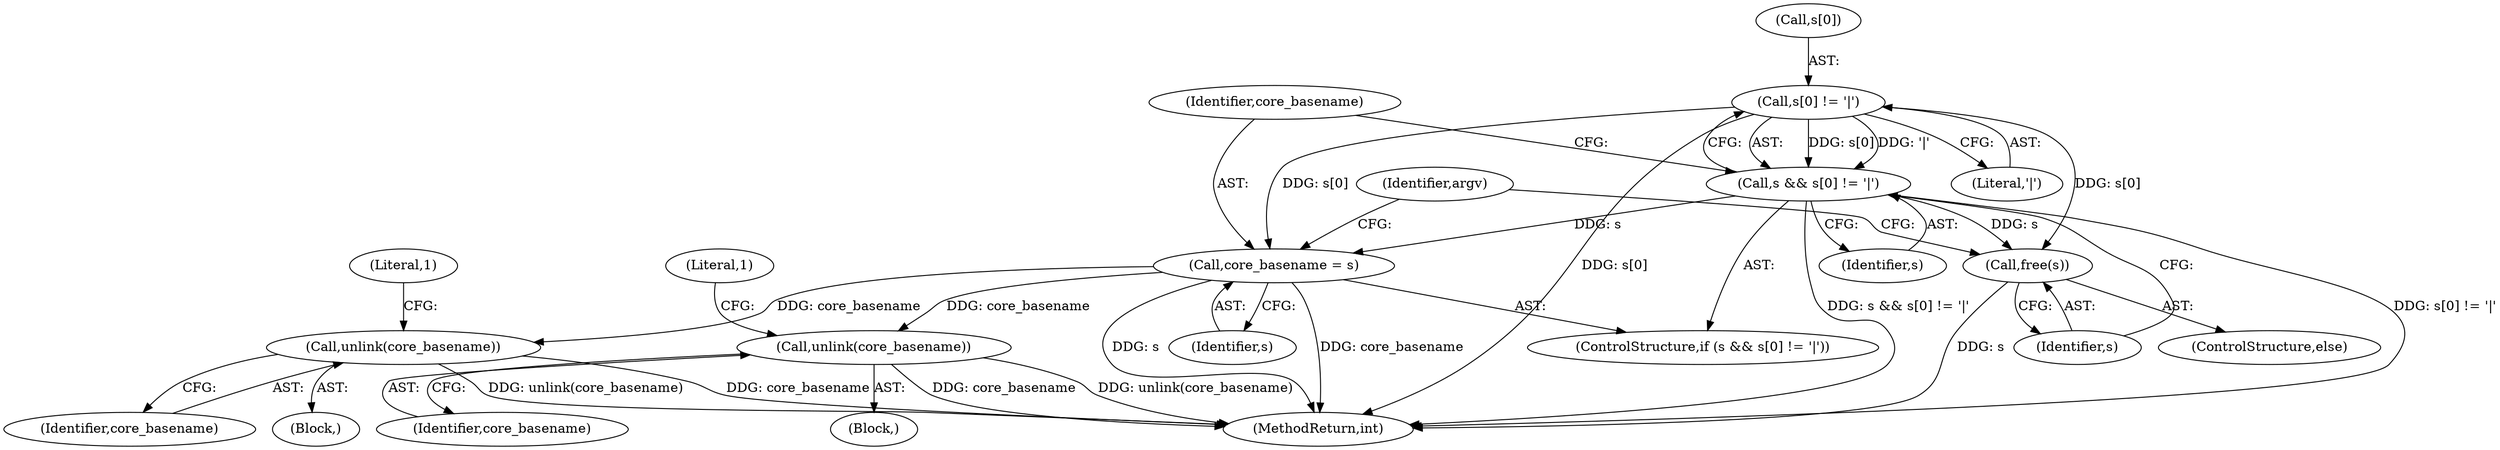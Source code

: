 digraph "0_abrt_17cb66b13997b0159b4253b3f5722db79f476d68@array" {
"1000333" [label="(Call,s[0] != '|')"];
"1000331" [label="(Call,s && s[0] != '|')"];
"1000338" [label="(Call,core_basename = s)"];
"1001150" [label="(Call,unlink(core_basename))"];
"1001165" [label="(Call,unlink(core_basename))"];
"1000342" [label="(Call,free(s))"];
"1001144" [label="(Block,)"];
"1000343" [label="(Identifier,s)"];
"1001180" [label="(MethodReturn,int)"];
"1001165" [label="(Call,unlink(core_basename))"];
"1000340" [label="(Identifier,s)"];
"1000332" [label="(Identifier,s)"];
"1000333" [label="(Call,s[0] != '|')"];
"1001150" [label="(Call,unlink(core_basename))"];
"1001162" [label="(Block,)"];
"1000342" [label="(Call,free(s))"];
"1001168" [label="(Literal,1)"];
"1000339" [label="(Identifier,core_basename)"];
"1001151" [label="(Identifier,core_basename)"];
"1000348" [label="(Identifier,argv)"];
"1000334" [label="(Call,s[0])"];
"1000337" [label="(Literal,'|')"];
"1001153" [label="(Literal,1)"];
"1000341" [label="(ControlStructure,else)"];
"1000330" [label="(ControlStructure,if (s && s[0] != '|'))"];
"1000331" [label="(Call,s && s[0] != '|')"];
"1001166" [label="(Identifier,core_basename)"];
"1000338" [label="(Call,core_basename = s)"];
"1000333" -> "1000331"  [label="AST: "];
"1000333" -> "1000337"  [label="CFG: "];
"1000334" -> "1000333"  [label="AST: "];
"1000337" -> "1000333"  [label="AST: "];
"1000331" -> "1000333"  [label="CFG: "];
"1000333" -> "1001180"  [label="DDG: s[0]"];
"1000333" -> "1000331"  [label="DDG: s[0]"];
"1000333" -> "1000331"  [label="DDG: '|'"];
"1000333" -> "1000338"  [label="DDG: s[0]"];
"1000333" -> "1000342"  [label="DDG: s[0]"];
"1000331" -> "1000330"  [label="AST: "];
"1000331" -> "1000332"  [label="CFG: "];
"1000332" -> "1000331"  [label="AST: "];
"1000339" -> "1000331"  [label="CFG: "];
"1000343" -> "1000331"  [label="CFG: "];
"1000331" -> "1001180"  [label="DDG: s && s[0] != '|'"];
"1000331" -> "1001180"  [label="DDG: s[0] != '|'"];
"1000331" -> "1000338"  [label="DDG: s"];
"1000331" -> "1000342"  [label="DDG: s"];
"1000338" -> "1000330"  [label="AST: "];
"1000338" -> "1000340"  [label="CFG: "];
"1000339" -> "1000338"  [label="AST: "];
"1000340" -> "1000338"  [label="AST: "];
"1000348" -> "1000338"  [label="CFG: "];
"1000338" -> "1001180"  [label="DDG: core_basename"];
"1000338" -> "1001180"  [label="DDG: s"];
"1000338" -> "1001150"  [label="DDG: core_basename"];
"1000338" -> "1001165"  [label="DDG: core_basename"];
"1001150" -> "1001144"  [label="AST: "];
"1001150" -> "1001151"  [label="CFG: "];
"1001151" -> "1001150"  [label="AST: "];
"1001153" -> "1001150"  [label="CFG: "];
"1001150" -> "1001180"  [label="DDG: core_basename"];
"1001150" -> "1001180"  [label="DDG: unlink(core_basename)"];
"1001165" -> "1001162"  [label="AST: "];
"1001165" -> "1001166"  [label="CFG: "];
"1001166" -> "1001165"  [label="AST: "];
"1001168" -> "1001165"  [label="CFG: "];
"1001165" -> "1001180"  [label="DDG: core_basename"];
"1001165" -> "1001180"  [label="DDG: unlink(core_basename)"];
"1000342" -> "1000341"  [label="AST: "];
"1000342" -> "1000343"  [label="CFG: "];
"1000343" -> "1000342"  [label="AST: "];
"1000348" -> "1000342"  [label="CFG: "];
"1000342" -> "1001180"  [label="DDG: s"];
}
